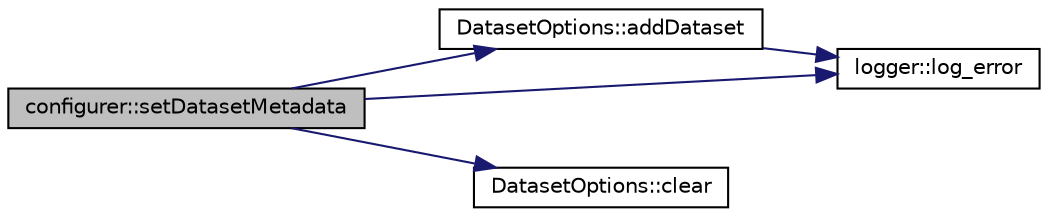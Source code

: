 digraph "configurer::setDatasetMetadata"
{
 // LATEX_PDF_SIZE
  bgcolor="transparent";
  edge [fontname="Helvetica",fontsize="10",labelfontname="Helvetica",labelfontsize="10"];
  node [fontname="Helvetica",fontsize="10",shape=record];
  rankdir="LR";
  Node1 [label="configurer::setDatasetMetadata",height=0.2,width=0.4,color="black", fillcolor="grey75", style="filled", fontcolor="black",tooltip="Configures the specified dataset metadata from the input dataset statement."];
  Node1 -> Node2 [color="midnightblue",fontsize="10",style="solid",fontname="Helvetica"];
  Node2 [label="DatasetOptions::addDataset",height=0.2,width=0.4,color="black",URL="$structDatasetOptions.html#a2ac1d3dab18ea9aca3e3f04aaf7fc96a",tooltip="adds a Dataset to the configuration's dataset metadata"];
  Node2 -> Node3 [color="midnightblue",fontsize="10",style="solid",fontname="Helvetica"];
  Node3 [label="logger::log_error",height=0.2,width=0.4,color="black",URL="$namespacelogger.html#a53f34feeb22a94db295af05b8b2aab5c",tooltip="Error logging function with template arguments. Separates input parameters with spaces...."];
  Node1 -> Node4 [color="midnightblue",fontsize="10",style="solid",fontname="Helvetica"];
  Node4 [label="DatasetOptions::clear",height=0.2,width=0.4,color="black",URL="$structDatasetOptions.html#a7d0839a321a01f780c618a22c5e60ccd",tooltip=" "];
  Node1 -> Node3 [color="midnightblue",fontsize="10",style="solid",fontname="Helvetica"];
}
